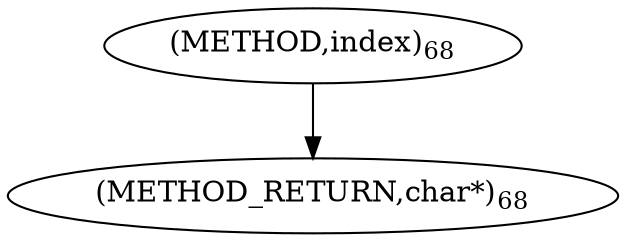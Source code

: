 digraph "index" {  
"98942" [label = <(METHOD,index)<SUB>68</SUB>> ]
"98945" [label = <(METHOD_RETURN,char*)<SUB>68</SUB>> ]
  "98942" -> "98945" 
}
